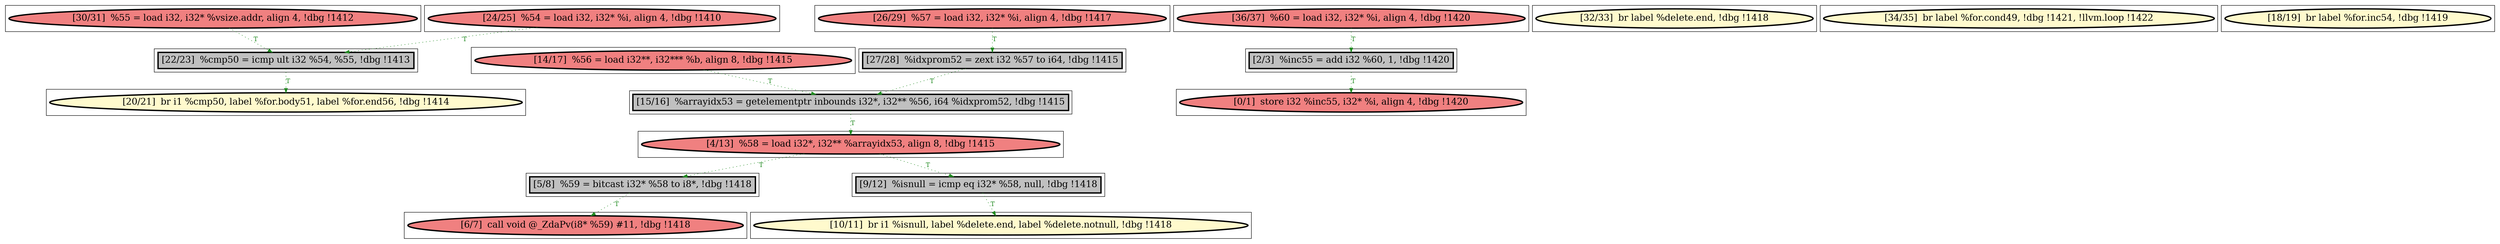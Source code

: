 
digraph G {



node1662->node1663 [style=dotted,color=forestgreen,label="T",fontcolor=forestgreen ]
node1665->node1667 [style=dotted,color=forestgreen,label="T",fontcolor=forestgreen ]
node1655->node1662 [style=dotted,color=forestgreen,label="T",fontcolor=forestgreen ]
node1652->node1651 [style=dotted,color=forestgreen,label="T",fontcolor=forestgreen ]
node1666->node1656 [style=dotted,color=forestgreen,label="T",fontcolor=forestgreen ]
node1661->node1662 [style=dotted,color=forestgreen,label="T",fontcolor=forestgreen ]
node1669->node1668 [style=dotted,color=forestgreen,label="T",fontcolor=forestgreen ]
node1666->node1669 [style=dotted,color=forestgreen,label="T",fontcolor=forestgreen ]
node1654->node1658 [style=dotted,color=forestgreen,label="T",fontcolor=forestgreen ]
node1660->node1652 [style=dotted,color=forestgreen,label="T",fontcolor=forestgreen ]
node1667->node1666 [style=dotted,color=forestgreen,label="T",fontcolor=forestgreen ]
node1658->node1667 [style=dotted,color=forestgreen,label="T",fontcolor=forestgreen ]
node1656->node1653 [style=dotted,color=forestgreen,label="T",fontcolor=forestgreen ]


subgraph cluster18 {


node1669 [penwidth=3.0,fontsize=20,fillcolor=grey,label="[9/12]  %isnull = icmp eq i32* %58, null, !dbg !1418",shape=rectangle,style=filled ]



}

subgraph cluster16 {


node1667 [penwidth=3.0,fontsize=20,fillcolor=grey,label="[15/16]  %arrayidx53 = getelementptr inbounds i32*, i32** %56, i64 %idxprom52, !dbg !1415",shape=rectangle,style=filled ]



}

subgraph cluster17 {


node1668 [penwidth=3.0,fontsize=20,fillcolor=lemonchiffon,label="[10/11]  br i1 %isnull, label %delete.end, label %delete.notnull, !dbg !1418",shape=ellipse,style=filled ]



}

subgraph cluster4 {


node1655 [penwidth=3.0,fontsize=20,fillcolor=lightcoral,label="[30/31]  %55 = load i32, i32* %vsize.addr, align 4, !dbg !1412",shape=ellipse,style=filled ]



}

subgraph cluster3 {


node1654 [penwidth=3.0,fontsize=20,fillcolor=lightcoral,label="[26/29]  %57 = load i32, i32* %i, align 4, !dbg !1417",shape=ellipse,style=filled ]



}

subgraph cluster2 {


node1653 [penwidth=3.0,fontsize=20,fillcolor=lightcoral,label="[6/7]  call void @_ZdaPv(i8* %59) #11, !dbg !1418",shape=ellipse,style=filled ]



}

subgraph cluster1 {


node1652 [penwidth=3.0,fontsize=20,fillcolor=grey,label="[2/3]  %inc55 = add i32 %60, 1, !dbg !1420",shape=rectangle,style=filled ]



}

subgraph cluster12 {


node1663 [penwidth=3.0,fontsize=20,fillcolor=lemonchiffon,label="[20/21]  br i1 %cmp50, label %for.body51, label %for.end56, !dbg !1414",shape=ellipse,style=filled ]



}

subgraph cluster5 {


node1656 [penwidth=3.0,fontsize=20,fillcolor=grey,label="[5/8]  %59 = bitcast i32* %58 to i8*, !dbg !1418",shape=rectangle,style=filled ]



}

subgraph cluster0 {


node1651 [penwidth=3.0,fontsize=20,fillcolor=lightcoral,label="[0/1]  store i32 %inc55, i32* %i, align 4, !dbg !1420",shape=ellipse,style=filled ]



}

subgraph cluster6 {


node1657 [penwidth=3.0,fontsize=20,fillcolor=lemonchiffon,label="[32/33]  br label %delete.end, !dbg !1418",shape=ellipse,style=filled ]



}

subgraph cluster14 {


node1665 [penwidth=3.0,fontsize=20,fillcolor=lightcoral,label="[14/17]  %56 = load i32**, i32*** %b, align 8, !dbg !1415",shape=ellipse,style=filled ]



}

subgraph cluster7 {


node1658 [penwidth=3.0,fontsize=20,fillcolor=grey,label="[27/28]  %idxprom52 = zext i32 %57 to i64, !dbg !1415",shape=rectangle,style=filled ]



}

subgraph cluster8 {


node1659 [penwidth=3.0,fontsize=20,fillcolor=lemonchiffon,label="[34/35]  br label %for.cond49, !dbg !1421, !llvm.loop !1422",shape=ellipse,style=filled ]



}

subgraph cluster9 {


node1660 [penwidth=3.0,fontsize=20,fillcolor=lightcoral,label="[36/37]  %60 = load i32, i32* %i, align 4, !dbg !1420",shape=ellipse,style=filled ]



}

subgraph cluster10 {


node1661 [penwidth=3.0,fontsize=20,fillcolor=lightcoral,label="[24/25]  %54 = load i32, i32* %i, align 4, !dbg !1410",shape=ellipse,style=filled ]



}

subgraph cluster11 {


node1662 [penwidth=3.0,fontsize=20,fillcolor=grey,label="[22/23]  %cmp50 = icmp ult i32 %54, %55, !dbg !1413",shape=rectangle,style=filled ]



}

subgraph cluster13 {


node1664 [penwidth=3.0,fontsize=20,fillcolor=lemonchiffon,label="[18/19]  br label %for.inc54, !dbg !1419",shape=ellipse,style=filled ]



}

subgraph cluster15 {


node1666 [penwidth=3.0,fontsize=20,fillcolor=lightcoral,label="[4/13]  %58 = load i32*, i32** %arrayidx53, align 8, !dbg !1415",shape=ellipse,style=filled ]



}

}
